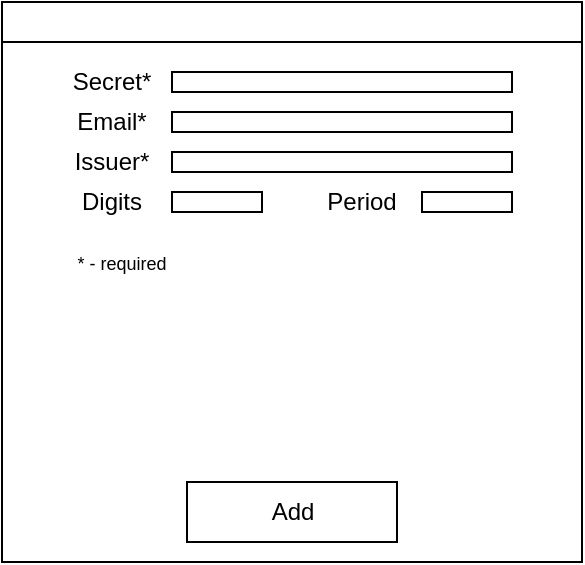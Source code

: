 <mxfile version="13.9.9" type="device"><diagram id="ErZ8_8HaUBLI1XiDQw3N" name="Page-1"><mxGraphModel dx="569" dy="329" grid="1" gridSize="10" guides="1" tooltips="1" connect="1" arrows="1" fold="1" page="1" pageScale="1" pageWidth="1100" pageHeight="850" math="0" shadow="0"><root><mxCell id="0"/><mxCell id="1" parent="0"/><mxCell id="pTFn6eWR_rKPkPmb90OM-1" value="" style="rounded=0;whiteSpace=wrap;html=1;" vertex="1" parent="1"><mxGeometry x="440" y="240" width="290" height="280" as="geometry"/></mxCell><mxCell id="pTFn6eWR_rKPkPmb90OM-2" value="" style="rounded=0;whiteSpace=wrap;html=1;" vertex="1" parent="1"><mxGeometry x="440" y="240" width="290" height="20" as="geometry"/></mxCell><mxCell id="pTFn6eWR_rKPkPmb90OM-3" value="Add" style="rounded=0;whiteSpace=wrap;html=1;" vertex="1" parent="1"><mxGeometry x="532.5" y="480" width="105" height="30" as="geometry"/></mxCell><mxCell id="pTFn6eWR_rKPkPmb90OM-4" value="" style="rounded=0;whiteSpace=wrap;html=1;" vertex="1" parent="1"><mxGeometry x="525" y="275" width="170" height="10" as="geometry"/></mxCell><mxCell id="pTFn6eWR_rKPkPmb90OM-5" value="Secret*" style="text;html=1;strokeColor=none;fillColor=none;align=center;verticalAlign=middle;whiteSpace=wrap;rounded=0;" vertex="1" parent="1"><mxGeometry x="475" y="270" width="40" height="20" as="geometry"/></mxCell><mxCell id="pTFn6eWR_rKPkPmb90OM-6" value="" style="rounded=0;whiteSpace=wrap;html=1;" vertex="1" parent="1"><mxGeometry x="525" y="295" width="170" height="10" as="geometry"/></mxCell><mxCell id="pTFn6eWR_rKPkPmb90OM-7" value="Email*" style="text;html=1;strokeColor=none;fillColor=none;align=center;verticalAlign=middle;whiteSpace=wrap;rounded=0;" vertex="1" parent="1"><mxGeometry x="475" y="290" width="40" height="20" as="geometry"/></mxCell><mxCell id="pTFn6eWR_rKPkPmb90OM-8" value="" style="rounded=0;whiteSpace=wrap;html=1;" vertex="1" parent="1"><mxGeometry x="525" y="315" width="170" height="10" as="geometry"/></mxCell><mxCell id="pTFn6eWR_rKPkPmb90OM-9" value="Issuer*" style="text;html=1;strokeColor=none;fillColor=none;align=center;verticalAlign=middle;whiteSpace=wrap;rounded=0;" vertex="1" parent="1"><mxGeometry x="475" y="310" width="40" height="20" as="geometry"/></mxCell><mxCell id="pTFn6eWR_rKPkPmb90OM-13" value="" style="rounded=0;whiteSpace=wrap;html=1;" vertex="1" parent="1"><mxGeometry x="525" y="335" width="45" height="10" as="geometry"/></mxCell><mxCell id="pTFn6eWR_rKPkPmb90OM-14" value="Digits" style="text;html=1;strokeColor=none;fillColor=none;align=center;verticalAlign=middle;whiteSpace=wrap;rounded=0;" vertex="1" parent="1"><mxGeometry x="475" y="330" width="40" height="20" as="geometry"/></mxCell><mxCell id="pTFn6eWR_rKPkPmb90OM-15" value="" style="rounded=0;whiteSpace=wrap;html=1;" vertex="1" parent="1"><mxGeometry x="650" y="335" width="45" height="10" as="geometry"/></mxCell><mxCell id="pTFn6eWR_rKPkPmb90OM-16" value="Period" style="text;html=1;strokeColor=none;fillColor=none;align=center;verticalAlign=middle;whiteSpace=wrap;rounded=0;" vertex="1" parent="1"><mxGeometry x="600" y="330" width="40" height="20" as="geometry"/></mxCell><mxCell id="pTFn6eWR_rKPkPmb90OM-17" value="&lt;font style=&quot;font-size: 9px&quot;&gt;* - required&lt;/font&gt;" style="text;html=1;strokeColor=none;fillColor=none;align=center;verticalAlign=middle;whiteSpace=wrap;rounded=0;" vertex="1" parent="1"><mxGeometry x="475" y="360" width="50" height="20" as="geometry"/></mxCell></root></mxGraphModel></diagram></mxfile>